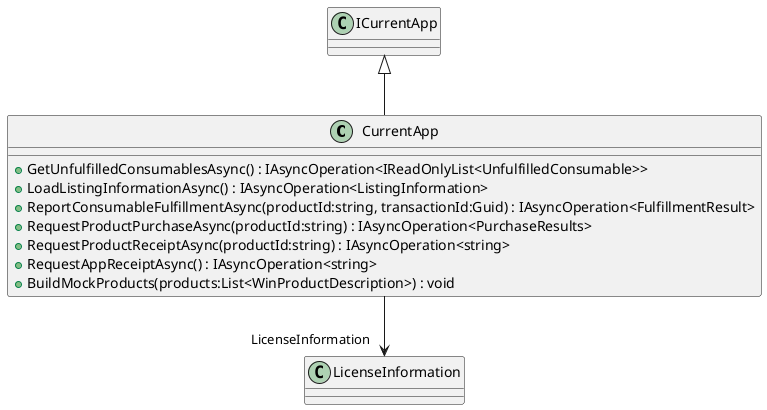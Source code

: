 @startuml
class CurrentApp {
    + GetUnfulfilledConsumablesAsync() : IAsyncOperation<IReadOnlyList<UnfulfilledConsumable>>
    + LoadListingInformationAsync() : IAsyncOperation<ListingInformation>
    + ReportConsumableFulfillmentAsync(productId:string, transactionId:Guid) : IAsyncOperation<FulfillmentResult>
    + RequestProductPurchaseAsync(productId:string) : IAsyncOperation<PurchaseResults>
    + RequestProductReceiptAsync(productId:string) : IAsyncOperation<string>
    + RequestAppReceiptAsync() : IAsyncOperation<string>
    + BuildMockProducts(products:List<WinProductDescription>) : void
}
ICurrentApp <|-- CurrentApp
CurrentApp --> "LicenseInformation" LicenseInformation
@enduml
